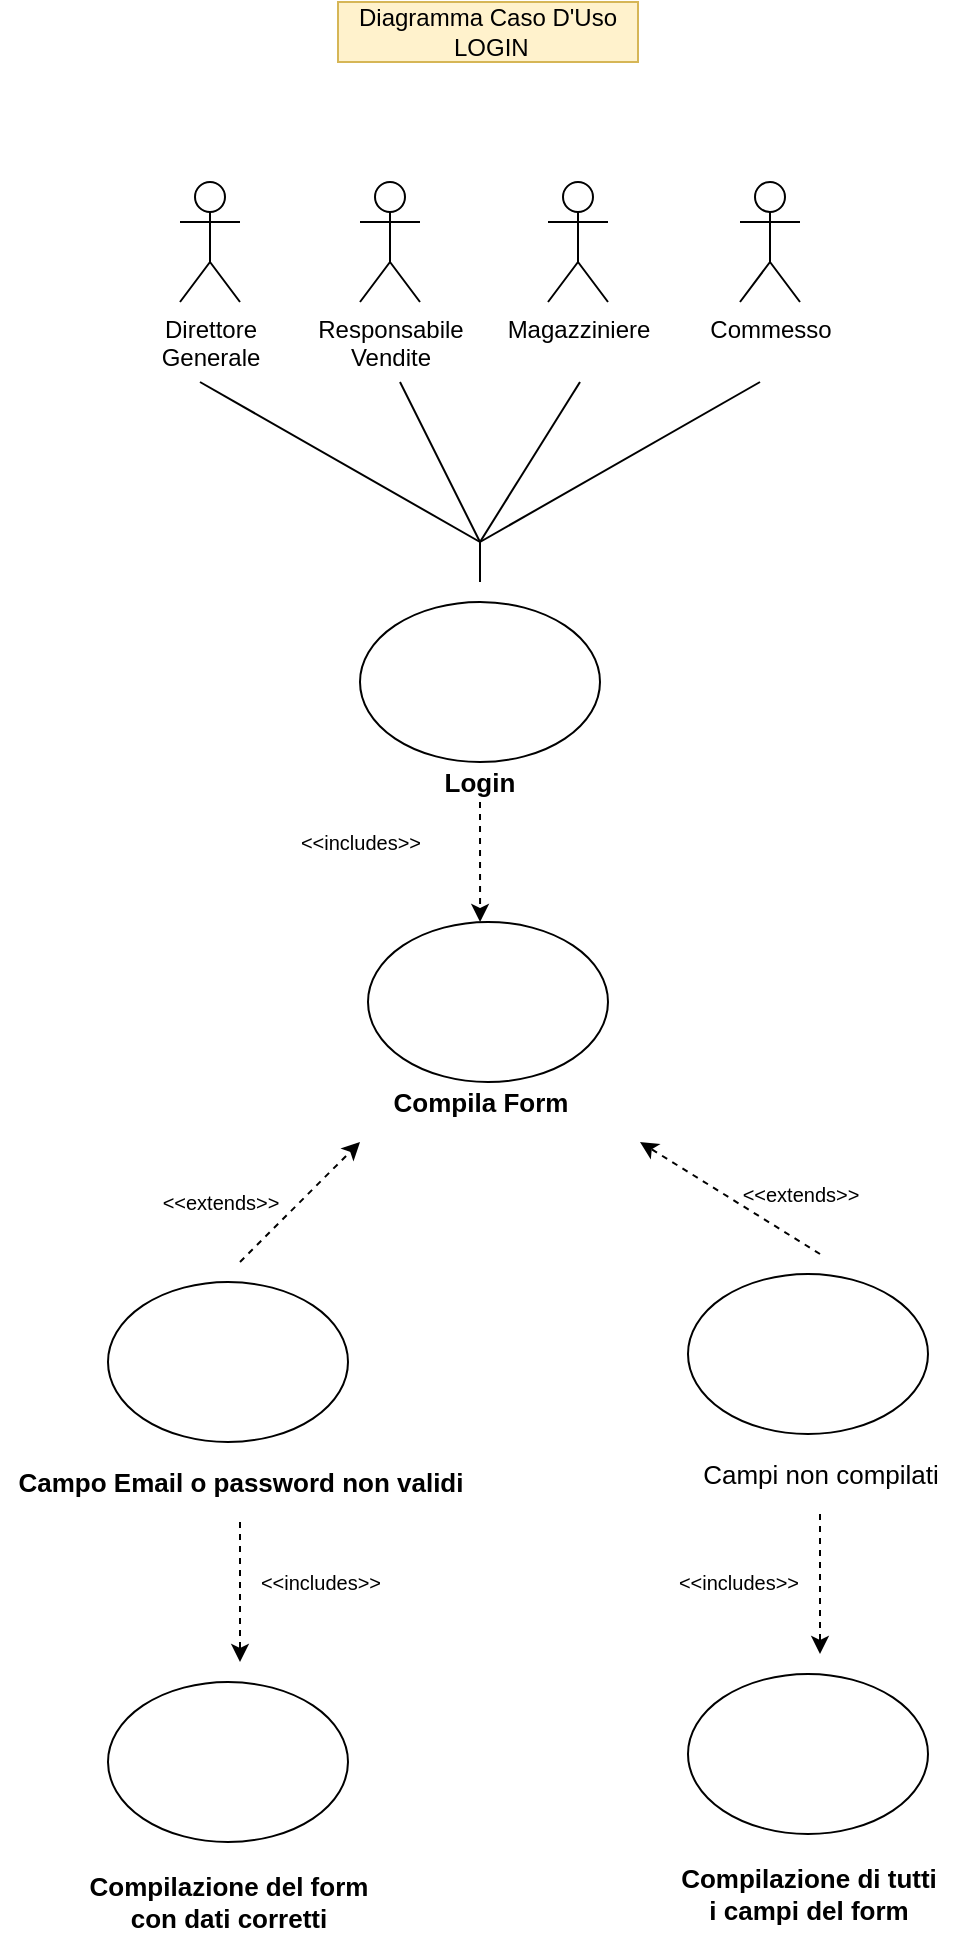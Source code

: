<mxfile version="13.8.0" type="github">
  <diagram id="Xfvj_RXTSbmuPJvJcs9L" name="Page-1">
    <mxGraphModel dx="981" dy="1728" grid="1" gridSize="10" guides="1" tooltips="1" connect="1" arrows="1" fold="1" page="1" pageScale="1" pageWidth="827" pageHeight="1169" math="0" shadow="0">
      <root>
        <mxCell id="0" />
        <mxCell id="1" parent="0" />
        <mxCell id="1VG-6lsZDY0t3vp11iWN-4" value="Diagramma Caso D&#39;Uso &amp;nbsp;LOGIN" style="text;html=1;align=center;verticalAlign=middle;whiteSpace=wrap;rounded=0;fillColor=#fff2cc;strokeColor=#d6b656;" parent="1" vertex="1">
          <mxGeometry x="309" y="-1150" width="150" height="30" as="geometry" />
        </mxCell>
        <mxCell id="1VG-6lsZDY0t3vp11iWN-5" value="Direttore&lt;br&gt;Generale" style="shape=umlActor;verticalLabelPosition=bottom;verticalAlign=top;html=1;outlineConnect=0;" parent="1" vertex="1">
          <mxGeometry x="230" y="-1060" width="30" height="60" as="geometry" />
        </mxCell>
        <mxCell id="1VG-6lsZDY0t3vp11iWN-7" value="Responsabile &lt;br&gt;Vendite" style="shape=umlActor;verticalLabelPosition=bottom;verticalAlign=top;html=1;outlineConnect=0;" parent="1" vertex="1">
          <mxGeometry x="320" y="-1060" width="30" height="60" as="geometry" />
        </mxCell>
        <mxCell id="1VG-6lsZDY0t3vp11iWN-8" value="Magazziniere" style="shape=umlActor;verticalLabelPosition=bottom;verticalAlign=top;html=1;outlineConnect=0;" parent="1" vertex="1">
          <mxGeometry x="414" y="-1060" width="30" height="60" as="geometry" />
        </mxCell>
        <mxCell id="1VG-6lsZDY0t3vp11iWN-9" value="Commesso" style="shape=umlActor;verticalLabelPosition=bottom;verticalAlign=top;html=1;outlineConnect=0;" parent="1" vertex="1">
          <mxGeometry x="510" y="-1060" width="30" height="60" as="geometry" />
        </mxCell>
        <mxCell id="1VG-6lsZDY0t3vp11iWN-10" value="" style="endArrow=none;html=1;" parent="1" edge="1">
          <mxGeometry width="50" height="50" relative="1" as="geometry">
            <mxPoint x="380" y="-880" as="sourcePoint" />
            <mxPoint x="240" y="-960" as="targetPoint" />
          </mxGeometry>
        </mxCell>
        <mxCell id="1VG-6lsZDY0t3vp11iWN-12" value="" style="endArrow=none;html=1;" parent="1" edge="1">
          <mxGeometry width="50" height="50" relative="1" as="geometry">
            <mxPoint x="380" y="-880" as="sourcePoint" />
            <mxPoint x="340" y="-960" as="targetPoint" />
          </mxGeometry>
        </mxCell>
        <mxCell id="1VG-6lsZDY0t3vp11iWN-13" value="" style="endArrow=none;html=1;" parent="1" edge="1">
          <mxGeometry width="50" height="50" relative="1" as="geometry">
            <mxPoint x="380" y="-880" as="sourcePoint" />
            <mxPoint x="430" y="-960" as="targetPoint" />
          </mxGeometry>
        </mxCell>
        <mxCell id="1VG-6lsZDY0t3vp11iWN-14" value="" style="endArrow=none;html=1;" parent="1" edge="1">
          <mxGeometry width="50" height="50" relative="1" as="geometry">
            <mxPoint x="380" y="-880" as="sourcePoint" />
            <mxPoint x="520" y="-960" as="targetPoint" />
          </mxGeometry>
        </mxCell>
        <mxCell id="1VG-6lsZDY0t3vp11iWN-15" value="" style="endArrow=none;html=1;" parent="1" edge="1">
          <mxGeometry width="50" height="50" relative="1" as="geometry">
            <mxPoint x="380" y="-860" as="sourcePoint" />
            <mxPoint x="380" y="-880" as="targetPoint" />
          </mxGeometry>
        </mxCell>
        <mxCell id="1VG-6lsZDY0t3vp11iWN-16" value="" style="ellipse;whiteSpace=wrap;html=1;strokeColor=#000000;" parent="1" vertex="1">
          <mxGeometry x="320" y="-850" width="120" height="80" as="geometry" />
        </mxCell>
        <mxCell id="1VG-6lsZDY0t3vp11iWN-17" value="Login" style="text;html=1;strokeColor=none;fillColor=none;align=center;verticalAlign=middle;whiteSpace=wrap;rounded=0;fontStyle=1;fontSize=13;" parent="1" vertex="1">
          <mxGeometry x="360" y="-770" width="40" height="20" as="geometry" />
        </mxCell>
        <mxCell id="1VG-6lsZDY0t3vp11iWN-19" value="" style="endArrow=classic;html=1;exitX=0.5;exitY=1;exitDx=0;exitDy=0;dashed=1;entryX=0.467;entryY=0;entryDx=0;entryDy=0;entryPerimeter=0;" parent="1" source="1VG-6lsZDY0t3vp11iWN-17" target="1VG-6lsZDY0t3vp11iWN-21" edge="1">
          <mxGeometry width="50" height="50" relative="1" as="geometry">
            <mxPoint x="350" y="-730" as="sourcePoint" />
            <mxPoint x="380" y="-700" as="targetPoint" />
          </mxGeometry>
        </mxCell>
        <mxCell id="1VG-6lsZDY0t3vp11iWN-20" value="&lt;font style=&quot;font-size: 10px&quot;&gt;&amp;lt;&amp;lt;includes&amp;gt;&amp;gt;&lt;/font&gt;" style="text;html=1;align=center;verticalAlign=middle;resizable=0;points=[];autosize=1;" parent="1" vertex="1">
          <mxGeometry x="280" y="-740" width="80" height="20" as="geometry" />
        </mxCell>
        <mxCell id="1VG-6lsZDY0t3vp11iWN-21" value="" style="ellipse;whiteSpace=wrap;html=1;strokeColor=#000000;" parent="1" vertex="1">
          <mxGeometry x="324" y="-690" width="120" height="80" as="geometry" />
        </mxCell>
        <mxCell id="1VG-6lsZDY0t3vp11iWN-22" value="&lt;b&gt;Compila Form&lt;/b&gt;" style="text;html=1;align=center;verticalAlign=middle;resizable=0;points=[];autosize=1;fontSize=13;" parent="1" vertex="1">
          <mxGeometry x="330" y="-610" width="100" height="20" as="geometry" />
        </mxCell>
        <mxCell id="1VG-6lsZDY0t3vp11iWN-23" value="" style="ellipse;whiteSpace=wrap;html=1;strokeColor=#000000;fontSize=13;" parent="1" vertex="1">
          <mxGeometry x="194" y="-510" width="120" height="80" as="geometry" />
        </mxCell>
        <mxCell id="1VG-6lsZDY0t3vp11iWN-25" value="" style="ellipse;whiteSpace=wrap;html=1;strokeColor=#000000;fontSize=13;" parent="1" vertex="1">
          <mxGeometry x="194" y="-310" width="120" height="80" as="geometry" />
        </mxCell>
        <mxCell id="1VG-6lsZDY0t3vp11iWN-26" value="" style="endArrow=classic;html=1;dashed=1;fontSize=13;" parent="1" edge="1">
          <mxGeometry width="50" height="50" relative="1" as="geometry">
            <mxPoint x="260" y="-520" as="sourcePoint" />
            <mxPoint x="320" y="-580" as="targetPoint" />
          </mxGeometry>
        </mxCell>
        <mxCell id="1VG-6lsZDY0t3vp11iWN-27" value="" style="endArrow=classic;html=1;dashed=1;fontSize=13;" parent="1" edge="1">
          <mxGeometry width="50" height="50" relative="1" as="geometry">
            <mxPoint x="260" y="-390" as="sourcePoint" />
            <mxPoint x="260" y="-320" as="targetPoint" />
          </mxGeometry>
        </mxCell>
        <mxCell id="1VG-6lsZDY0t3vp11iWN-29" value="&lt;b&gt;Campo Email o password non validi&lt;/b&gt;" style="text;html=1;align=center;verticalAlign=middle;resizable=0;points=[];autosize=1;fontSize=13;" parent="1" vertex="1">
          <mxGeometry x="140" y="-420" width="240" height="20" as="geometry" />
        </mxCell>
        <mxCell id="1VG-6lsZDY0t3vp11iWN-30" value="&lt;div&gt;Compilazione del form&lt;/div&gt;&lt;div&gt;con dati corretti&lt;br&gt;&lt;/div&gt;" style="text;html=1;align=center;verticalAlign=middle;resizable=0;points=[];autosize=1;fontSize=13;fontStyle=1" parent="1" vertex="1">
          <mxGeometry x="174" y="-220" width="160" height="40" as="geometry" />
        </mxCell>
        <mxCell id="1VG-6lsZDY0t3vp11iWN-31" value="&lt;font style=&quot;font-size: 10px&quot;&gt;&amp;lt;&amp;lt;extends&amp;gt;&amp;gt;&lt;/font&gt;" style="text;html=1;align=center;verticalAlign=middle;resizable=0;points=[];autosize=1;" parent="1" vertex="1">
          <mxGeometry x="215" y="-560" width="70" height="20" as="geometry" />
        </mxCell>
        <mxCell id="1VG-6lsZDY0t3vp11iWN-32" value="&lt;font style=&quot;font-size: 10px&quot;&gt;&amp;lt;&amp;lt;includes&amp;gt;&amp;gt;&lt;/font&gt;" style="text;html=1;align=center;verticalAlign=middle;resizable=0;points=[];autosize=1;" parent="1" vertex="1">
          <mxGeometry x="260" y="-370" width="80" height="20" as="geometry" />
        </mxCell>
        <mxCell id="kFCxh8K0gUHKvD1JTlSK-1" value="" style="ellipse;whiteSpace=wrap;html=1;strokeColor=#000000;fontSize=13;" vertex="1" parent="1">
          <mxGeometry x="484" y="-514" width="120" height="80" as="geometry" />
        </mxCell>
        <mxCell id="kFCxh8K0gUHKvD1JTlSK-2" value="" style="ellipse;whiteSpace=wrap;html=1;strokeColor=#000000;fontSize=13;" vertex="1" parent="1">
          <mxGeometry x="484" y="-314" width="120" height="80" as="geometry" />
        </mxCell>
        <mxCell id="kFCxh8K0gUHKvD1JTlSK-3" value="" style="endArrow=classic;html=1;dashed=1;fontSize=13;" edge="1" parent="1">
          <mxGeometry width="50" height="50" relative="1" as="geometry">
            <mxPoint x="550" y="-524" as="sourcePoint" />
            <mxPoint x="460" y="-580" as="targetPoint" />
          </mxGeometry>
        </mxCell>
        <mxCell id="kFCxh8K0gUHKvD1JTlSK-4" value="" style="endArrow=classic;html=1;dashed=1;fontSize=13;" edge="1" parent="1">
          <mxGeometry width="50" height="50" relative="1" as="geometry">
            <mxPoint x="550" y="-394" as="sourcePoint" />
            <mxPoint x="550" y="-324" as="targetPoint" />
          </mxGeometry>
        </mxCell>
        <mxCell id="kFCxh8K0gUHKvD1JTlSK-5" value="Campi non compilati" style="text;html=1;align=center;verticalAlign=middle;resizable=0;points=[];autosize=1;fontSize=13;" vertex="1" parent="1">
          <mxGeometry x="485" y="-424" width="130" height="20" as="geometry" />
        </mxCell>
        <mxCell id="kFCxh8K0gUHKvD1JTlSK-6" value="&lt;div&gt;Compilazione di tutti&lt;/div&gt;&lt;div&gt;i campi del form&lt;br&gt;&lt;/div&gt;" style="text;html=1;align=center;verticalAlign=middle;resizable=0;points=[];autosize=1;fontSize=13;fontStyle=1" vertex="1" parent="1">
          <mxGeometry x="469" y="-224" width="150" height="40" as="geometry" />
        </mxCell>
        <mxCell id="kFCxh8K0gUHKvD1JTlSK-7" value="&lt;font style=&quot;font-size: 10px&quot;&gt;&amp;lt;&amp;lt;extends&amp;gt;&amp;gt;&lt;/font&gt;" style="text;html=1;align=center;verticalAlign=middle;resizable=0;points=[];autosize=1;" vertex="1" parent="1">
          <mxGeometry x="505" y="-564" width="70" height="20" as="geometry" />
        </mxCell>
        <mxCell id="kFCxh8K0gUHKvD1JTlSK-8" value="&lt;font style=&quot;font-size: 10px&quot;&gt;&amp;lt;&amp;lt;includes&amp;gt;&amp;gt;&lt;/font&gt;" style="text;html=1;align=center;verticalAlign=middle;resizable=0;points=[];autosize=1;" vertex="1" parent="1">
          <mxGeometry x="469" y="-370" width="80" height="20" as="geometry" />
        </mxCell>
      </root>
    </mxGraphModel>
  </diagram>
</mxfile>
